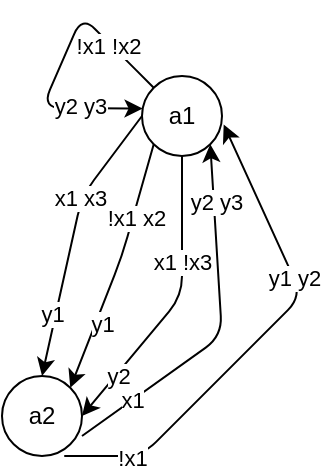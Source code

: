 <mxfile version="13.0.3" type="device"><diagram id="HLddmJMER8A9IDOIcCzg" name="Page-1"><mxGraphModel dx="950" dy="470" grid="1" gridSize="10" guides="1" tooltips="1" connect="1" arrows="1" fold="1" page="1" pageScale="1" pageWidth="827" pageHeight="1169" math="0" shadow="0"><root><mxCell id="0"/><mxCell id="1" parent="0"/><mxCell id="rDQXxOhxDNqIQcz96QI4-1" value="a1" style="ellipse;whiteSpace=wrap;html=1;" parent="1" vertex="1"><mxGeometry x="300" y="120" width="40" height="40" as="geometry"/></mxCell><mxCell id="rDQXxOhxDNqIQcz96QI4-2" value="a2" style="ellipse;whiteSpace=wrap;html=1;" parent="1" vertex="1"><mxGeometry x="230" y="270" width="40" height="40" as="geometry"/></mxCell><mxCell id="rDQXxOhxDNqIQcz96QI4-4" value="" style="endArrow=classic;html=1;entryX=1;entryY=0;entryDx=0;entryDy=0;exitX=0;exitY=1;exitDx=0;exitDy=0;" parent="1" source="rDQXxOhxDNqIQcz96QI4-1" target="rDQXxOhxDNqIQcz96QI4-2" edge="1"><mxGeometry width="50" height="50" relative="1" as="geometry"><mxPoint x="310" y="180" as="sourcePoint"/><mxPoint x="250" y="150" as="targetPoint"/><Array as="points"><mxPoint x="290" y="210"/></Array></mxGeometry></mxCell><mxCell id="rDQXxOhxDNqIQcz96QI4-5" value="!x1 x2" style="edgeLabel;html=1;align=center;verticalAlign=middle;resizable=0;points=[];" parent="rDQXxOhxDNqIQcz96QI4-4" vertex="1" connectable="0"><mxGeometry x="-0.568" y="-2" relative="1" as="geometry"><mxPoint y="10.07" as="offset"/></mxGeometry></mxCell><mxCell id="rDQXxOhxDNqIQcz96QI4-6" value="y1" style="edgeLabel;html=1;align=center;verticalAlign=middle;resizable=0;points=[];" parent="rDQXxOhxDNqIQcz96QI4-4" vertex="1" connectable="0"><mxGeometry x="0.431" y="2" relative="1" as="geometry"><mxPoint y="1" as="offset"/></mxGeometry></mxCell><mxCell id="rDQXxOhxDNqIQcz96QI4-7" value="" style="endArrow=classic;html=1;exitX=0;exitY=0.5;exitDx=0;exitDy=0;entryX=0.5;entryY=0;entryDx=0;entryDy=0;" parent="1" source="rDQXxOhxDNqIQcz96QI4-1" target="rDQXxOhxDNqIQcz96QI4-2" edge="1"><mxGeometry width="50" height="50" relative="1" as="geometry"><mxPoint x="200" y="180" as="sourcePoint"/><mxPoint x="250" y="130" as="targetPoint"/><Array as="points"><mxPoint x="270" y="180"/></Array></mxGeometry></mxCell><mxCell id="rDQXxOhxDNqIQcz96QI4-8" value="x1 x3" style="edgeLabel;html=1;align=center;verticalAlign=middle;resizable=0;points=[];" parent="rDQXxOhxDNqIQcz96QI4-7" vertex="1" connectable="0"><mxGeometry x="-0.292" y="-1" relative="1" as="geometry"><mxPoint as="offset"/></mxGeometry></mxCell><mxCell id="rDQXxOhxDNqIQcz96QI4-9" value="y1" style="edgeLabel;html=1;align=center;verticalAlign=middle;resizable=0;points=[];" parent="rDQXxOhxDNqIQcz96QI4-7" vertex="1" connectable="0"><mxGeometry x="0.752" y="1" relative="1" as="geometry"><mxPoint y="-14.52" as="offset"/></mxGeometry></mxCell><mxCell id="rDQXxOhxDNqIQcz96QI4-10" value="" style="endArrow=classic;html=1;exitX=0.5;exitY=1;exitDx=0;exitDy=0;entryX=1;entryY=0.5;entryDx=0;entryDy=0;" parent="1" source="rDQXxOhxDNqIQcz96QI4-1" target="rDQXxOhxDNqIQcz96QI4-2" edge="1"><mxGeometry width="50" height="50" relative="1" as="geometry"><mxPoint x="290" y="400" as="sourcePoint"/><mxPoint x="340" y="350" as="targetPoint"/><Array as="points"><mxPoint x="320" y="230"/></Array></mxGeometry></mxCell><mxCell id="rDQXxOhxDNqIQcz96QI4-11" value="x1 !x3" style="edgeLabel;html=1;align=center;verticalAlign=middle;resizable=0;points=[];" parent="rDQXxOhxDNqIQcz96QI4-10" vertex="1" connectable="0"><mxGeometry x="-0.285" relative="1" as="geometry"><mxPoint as="offset"/></mxGeometry></mxCell><mxCell id="rDQXxOhxDNqIQcz96QI4-12" value="y2" style="edgeLabel;html=1;align=center;verticalAlign=middle;resizable=0;points=[];" parent="rDQXxOhxDNqIQcz96QI4-10" vertex="1" connectable="0"><mxGeometry x="0.639" y="1" relative="1" as="geometry"><mxPoint as="offset"/></mxGeometry></mxCell><mxCell id="rDQXxOhxDNqIQcz96QI4-13" value="" style="endArrow=classic;html=1;exitX=1;exitY=0.75;exitDx=0;exitDy=0;exitPerimeter=0;entryX=1;entryY=1;entryDx=0;entryDy=0;" parent="1" source="rDQXxOhxDNqIQcz96QI4-2" target="rDQXxOhxDNqIQcz96QI4-1" edge="1"><mxGeometry width="50" height="50" relative="1" as="geometry"><mxPoint x="300" y="370" as="sourcePoint"/><mxPoint x="360.44" y="303.84" as="targetPoint"/><Array as="points"><mxPoint x="340" y="250"/></Array></mxGeometry></mxCell><mxCell id="rDQXxOhxDNqIQcz96QI4-16" value="x1" style="edgeLabel;html=1;align=center;verticalAlign=middle;resizable=0;points=[];" parent="rDQXxOhxDNqIQcz96QI4-13" vertex="1" connectable="0"><mxGeometry x="-0.66" relative="1" as="geometry"><mxPoint as="offset"/></mxGeometry></mxCell><mxCell id="rDQXxOhxDNqIQcz96QI4-17" value="y2 y3" style="edgeLabel;html=1;align=center;verticalAlign=middle;resizable=0;points=[];" parent="rDQXxOhxDNqIQcz96QI4-13" vertex="1" connectable="0"><mxGeometry x="0.481" relative="1" as="geometry"><mxPoint y="-18.11" as="offset"/></mxGeometry></mxCell><mxCell id="rDQXxOhxDNqIQcz96QI4-18" value="" style="endArrow=classic;html=1;exitX=0.778;exitY=1.001;exitDx=0;exitDy=0;exitPerimeter=0;entryX=1.021;entryY=0.607;entryDx=0;entryDy=0;entryPerimeter=0;" parent="1" source="rDQXxOhxDNqIQcz96QI4-2" target="rDQXxOhxDNqIQcz96QI4-1" edge="1"><mxGeometry width="50" height="50" relative="1" as="geometry"><mxPoint x="300" y="400" as="sourcePoint"/><mxPoint x="365.858" y="324.142" as="targetPoint"/><Array as="points"><mxPoint x="300" y="310"/><mxPoint x="380" y="230"/></Array></mxGeometry></mxCell><mxCell id="rDQXxOhxDNqIQcz96QI4-19" value="!x1" style="edgeLabel;html=1;align=center;verticalAlign=middle;resizable=0;points=[];" parent="rDQXxOhxDNqIQcz96QI4-18" vertex="1" connectable="0"><mxGeometry x="-0.729" y="-1" relative="1" as="geometry"><mxPoint as="offset"/></mxGeometry></mxCell><mxCell id="rDQXxOhxDNqIQcz96QI4-20" value="y1 y2" style="edgeLabel;html=1;align=center;verticalAlign=middle;resizable=0;points=[];" parent="rDQXxOhxDNqIQcz96QI4-18" vertex="1" connectable="0"><mxGeometry x="0.315" relative="1" as="geometry"><mxPoint as="offset"/></mxGeometry></mxCell><mxCell id="rDQXxOhxDNqIQcz96QI4-21" value="" style="endArrow=classic;html=1;exitX=0;exitY=0;exitDx=0;exitDy=0;entryX=0.007;entryY=0.407;entryDx=0;entryDy=0;entryPerimeter=0;" parent="1" source="rDQXxOhxDNqIQcz96QI4-1" target="rDQXxOhxDNqIQcz96QI4-1" edge="1"><mxGeometry width="50" height="50" relative="1" as="geometry"><mxPoint x="340" y="170" as="sourcePoint"/><mxPoint x="470" y="140" as="targetPoint"/><Array as="points"><mxPoint x="290" y="110"/><mxPoint x="270" y="90"/><mxPoint x="250" y="136"/></Array></mxGeometry></mxCell><mxCell id="rDQXxOhxDNqIQcz96QI4-22" value="!x1 !x2" style="edgeLabel;html=1;align=center;verticalAlign=middle;resizable=0;points=[];" parent="rDQXxOhxDNqIQcz96QI4-21" vertex="1" connectable="0"><mxGeometry x="-0.618" relative="1" as="geometry"><mxPoint x="-2.58" y="-0.95" as="offset"/></mxGeometry></mxCell><mxCell id="rDQXxOhxDNqIQcz96QI4-23" value="y2 y3" style="edgeLabel;html=1;align=center;verticalAlign=middle;resizable=0;points=[];" parent="rDQXxOhxDNqIQcz96QI4-21" vertex="1" connectable="0"><mxGeometry x="0.582" y="1" relative="1" as="geometry"><mxPoint as="offset"/></mxGeometry></mxCell></root></mxGraphModel></diagram></mxfile>